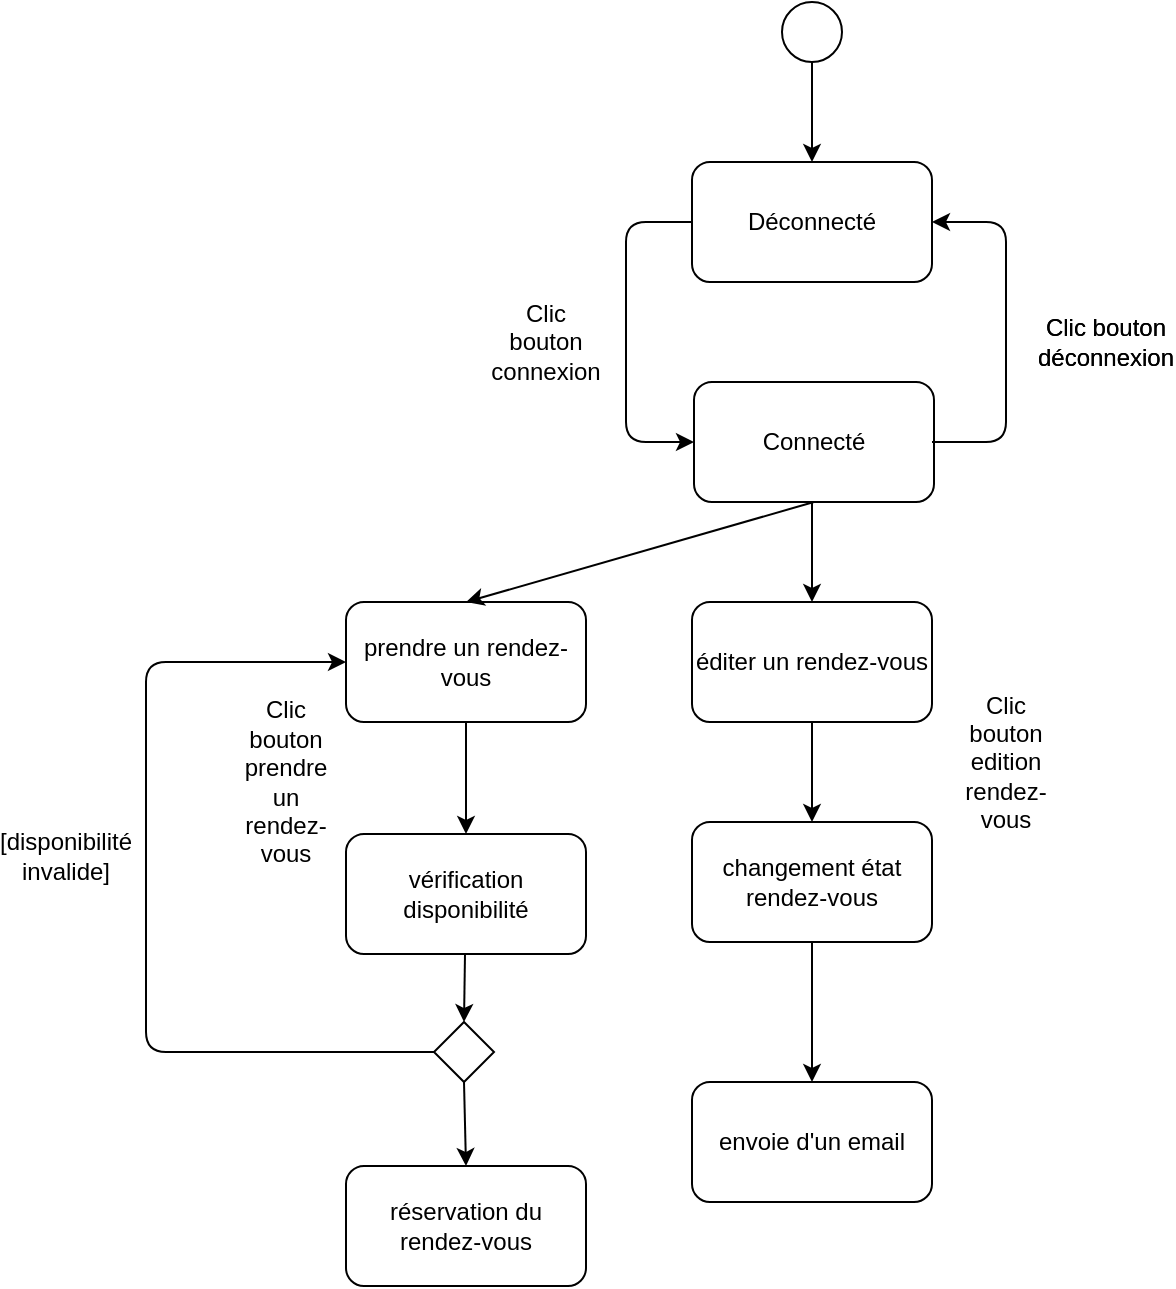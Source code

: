 <mxfile version="14.4.4" type="github">
  <diagram id="prtHgNgQTEPvFCAcTncT" name="Page-1">
    <mxGraphModel dx="1564" dy="882" grid="1" gridSize="10" guides="1" tooltips="1" connect="1" arrows="1" fold="1" page="1" pageScale="1" pageWidth="827" pageHeight="1169" math="0" shadow="0">
      <root>
        <mxCell id="0" />
        <mxCell id="1" parent="0" />
        <mxCell id="nJMoT2Qbl9n6ZQ9c5znX-2" value="Déconnecté" style="rounded=1;whiteSpace=wrap;html=1;strokeWidth=1;" vertex="1" parent="1">
          <mxGeometry x="353" y="150" width="120" height="60" as="geometry" />
        </mxCell>
        <mxCell id="nJMoT2Qbl9n6ZQ9c5znX-3" value="" style="ellipse;whiteSpace=wrap;html=1;aspect=fixed;strokeWidth=1;labelBackgroundColor=#000000;labelBorderColor=#000000;" vertex="1" parent="1">
          <mxGeometry x="398" y="70" width="30" height="30" as="geometry" />
        </mxCell>
        <mxCell id="nJMoT2Qbl9n6ZQ9c5znX-6" value="Connecté" style="rounded=1;whiteSpace=wrap;html=1;labelBackgroundColor=none;strokeWidth=1;" vertex="1" parent="1">
          <mxGeometry x="354" y="260" width="120" height="60" as="geometry" />
        </mxCell>
        <mxCell id="nJMoT2Qbl9n6ZQ9c5znX-8" value="prendre un rendez-vous" style="rounded=1;whiteSpace=wrap;html=1;labelBackgroundColor=none;strokeWidth=1;" vertex="1" parent="1">
          <mxGeometry x="180" y="370" width="120" height="60" as="geometry" />
        </mxCell>
        <mxCell id="nJMoT2Qbl9n6ZQ9c5znX-19" value="" style="edgeStyle=elbowEdgeStyle;elbow=horizontal;endArrow=classic;html=1;entryX=1;entryY=0.5;entryDx=0;entryDy=0;" edge="1" parent="1" target="nJMoT2Qbl9n6ZQ9c5znX-2">
          <mxGeometry width="50" height="50" relative="1" as="geometry">
            <mxPoint x="473" y="290" as="sourcePoint" />
            <mxPoint x="523" y="180" as="targetPoint" />
            <Array as="points">
              <mxPoint x="510" y="230" />
            </Array>
          </mxGeometry>
        </mxCell>
        <mxCell id="nJMoT2Qbl9n6ZQ9c5znX-20" value="Clic bouton déconnexion" style="text;html=1;strokeColor=none;fillColor=none;align=center;verticalAlign=middle;whiteSpace=wrap;rounded=0;labelBackgroundColor=none;" vertex="1" parent="1">
          <mxGeometry x="540" y="230" width="40" height="20" as="geometry" />
        </mxCell>
        <mxCell id="nJMoT2Qbl9n6ZQ9c5znX-21" value="" style="edgeStyle=elbowEdgeStyle;elbow=horizontal;endArrow=classic;html=1;exitX=0;exitY=0.5;exitDx=0;exitDy=0;entryX=0;entryY=0.5;entryDx=0;entryDy=0;" edge="1" parent="1" source="nJMoT2Qbl9n6ZQ9c5znX-2" target="nJMoT2Qbl9n6ZQ9c5znX-6">
          <mxGeometry width="50" height="50" relative="1" as="geometry">
            <mxPoint x="380" y="370" as="sourcePoint" />
            <mxPoint x="330" y="300" as="targetPoint" />
            <Array as="points">
              <mxPoint x="320" y="240" />
            </Array>
          </mxGeometry>
        </mxCell>
        <mxCell id="nJMoT2Qbl9n6ZQ9c5znX-22" value="&lt;div&gt;Clic bouton &lt;br&gt;&lt;/div&gt;&lt;div&gt;connexion&lt;/div&gt;" style="text;html=1;strokeColor=none;fillColor=none;align=center;verticalAlign=middle;whiteSpace=wrap;rounded=0;labelBackgroundColor=none;" vertex="1" parent="1">
          <mxGeometry x="260" y="230" width="40" height="20" as="geometry" />
        </mxCell>
        <mxCell id="nJMoT2Qbl9n6ZQ9c5znX-23" value="" style="endArrow=classic;html=1;entryX=0.5;entryY=0;entryDx=0;entryDy=0;exitX=0.5;exitY=1;exitDx=0;exitDy=0;" edge="1" parent="1" source="nJMoT2Qbl9n6ZQ9c5znX-6" target="nJMoT2Qbl9n6ZQ9c5znX-8">
          <mxGeometry width="50" height="50" relative="1" as="geometry">
            <mxPoint x="380" y="370" as="sourcePoint" />
            <mxPoint x="430" y="320" as="targetPoint" />
          </mxGeometry>
        </mxCell>
        <mxCell id="nJMoT2Qbl9n6ZQ9c5znX-24" value="vérification disponibilité" style="rounded=1;whiteSpace=wrap;html=1;labelBackgroundColor=none;strokeWidth=1;" vertex="1" parent="1">
          <mxGeometry x="180" y="486" width="120" height="60" as="geometry" />
        </mxCell>
        <mxCell id="nJMoT2Qbl9n6ZQ9c5znX-25" value="" style="endArrow=classic;html=1;entryX=0.5;entryY=0;entryDx=0;entryDy=0;exitX=0.5;exitY=1;exitDx=0;exitDy=0;" edge="1" parent="1" source="nJMoT2Qbl9n6ZQ9c5znX-8" target="nJMoT2Qbl9n6ZQ9c5znX-24">
          <mxGeometry width="50" height="50" relative="1" as="geometry">
            <mxPoint x="414" y="320" as="sourcePoint" />
            <mxPoint x="240" y="370" as="targetPoint" />
            <Array as="points" />
          </mxGeometry>
        </mxCell>
        <mxCell id="nJMoT2Qbl9n6ZQ9c5znX-26" value="Clic bouton déconnexion" style="text;html=1;strokeColor=none;fillColor=none;align=center;verticalAlign=middle;whiteSpace=wrap;rounded=0;labelBackgroundColor=none;" vertex="1" parent="1">
          <mxGeometry x="540" y="230" width="40" height="20" as="geometry" />
        </mxCell>
        <mxCell id="nJMoT2Qbl9n6ZQ9c5znX-28" value="Clic bouton prendre un rendez-vous" style="text;html=1;strokeColor=none;fillColor=none;align=center;verticalAlign=middle;whiteSpace=wrap;rounded=0;labelBackgroundColor=none;" vertex="1" parent="1">
          <mxGeometry x="130" y="450" width="40" height="20" as="geometry" />
        </mxCell>
        <mxCell id="nJMoT2Qbl9n6ZQ9c5znX-30" value="réservation du rendez-vous" style="rounded=1;whiteSpace=wrap;html=1;labelBackgroundColor=none;strokeWidth=1;" vertex="1" parent="1">
          <mxGeometry x="180" y="652" width="120" height="60" as="geometry" />
        </mxCell>
        <mxCell id="nJMoT2Qbl9n6ZQ9c5znX-31" value="" style="endArrow=classic;html=1;entryX=0.5;entryY=0;entryDx=0;entryDy=0;exitX=0.5;exitY=1;exitDx=0;exitDy=0;" edge="1" parent="1" source="nJMoT2Qbl9n6ZQ9c5znX-41" target="nJMoT2Qbl9n6ZQ9c5znX-30">
          <mxGeometry width="50" height="50" relative="1" as="geometry">
            <mxPoint x="239.5" y="546" as="sourcePoint" />
            <mxPoint x="239.5" y="602" as="targetPoint" />
            <Array as="points" />
          </mxGeometry>
        </mxCell>
        <mxCell id="nJMoT2Qbl9n6ZQ9c5znX-32" value="" style="endArrow=classic;html=1;entryX=0.5;entryY=0;entryDx=0;entryDy=0;exitX=0.5;exitY=1;exitDx=0;exitDy=0;" edge="1" parent="1" source="nJMoT2Qbl9n6ZQ9c5znX-3" target="nJMoT2Qbl9n6ZQ9c5znX-2">
          <mxGeometry width="50" height="50" relative="1" as="geometry">
            <mxPoint x="260" y="400" as="sourcePoint" />
            <mxPoint x="310" y="350" as="targetPoint" />
          </mxGeometry>
        </mxCell>
        <mxCell id="nJMoT2Qbl9n6ZQ9c5znX-33" value="éditer un rendez-vous" style="rounded=1;whiteSpace=wrap;html=1;labelBackgroundColor=none;strokeWidth=1;" vertex="1" parent="1">
          <mxGeometry x="353" y="370" width="120" height="60" as="geometry" />
        </mxCell>
        <mxCell id="nJMoT2Qbl9n6ZQ9c5znX-35" value="" style="endArrow=classic;html=1;entryX=0.5;entryY=0;entryDx=0;entryDy=0;" edge="1" parent="1" target="nJMoT2Qbl9n6ZQ9c5znX-33">
          <mxGeometry width="50" height="50" relative="1" as="geometry">
            <mxPoint x="413" y="320" as="sourcePoint" />
            <mxPoint x="440" y="340" as="targetPoint" />
          </mxGeometry>
        </mxCell>
        <mxCell id="nJMoT2Qbl9n6ZQ9c5znX-36" value="changement état rendez-vous" style="rounded=1;whiteSpace=wrap;html=1;labelBackgroundColor=none;strokeWidth=1;" vertex="1" parent="1">
          <mxGeometry x="353" y="480" width="120" height="60" as="geometry" />
        </mxCell>
        <mxCell id="nJMoT2Qbl9n6ZQ9c5znX-37" value="envoie d&#39;un email" style="rounded=1;whiteSpace=wrap;html=1;labelBackgroundColor=none;strokeWidth=1;" vertex="1" parent="1">
          <mxGeometry x="353" y="610" width="120" height="60" as="geometry" />
        </mxCell>
        <mxCell id="nJMoT2Qbl9n6ZQ9c5znX-38" value="" style="endArrow=classic;html=1;entryX=0.5;entryY=0;entryDx=0;entryDy=0;exitX=0.5;exitY=1;exitDx=0;exitDy=0;" edge="1" parent="1" source="nJMoT2Qbl9n6ZQ9c5znX-33" target="nJMoT2Qbl9n6ZQ9c5znX-36">
          <mxGeometry width="50" height="50" relative="1" as="geometry">
            <mxPoint x="260" y="400" as="sourcePoint" />
            <mxPoint x="310" y="350" as="targetPoint" />
          </mxGeometry>
        </mxCell>
        <mxCell id="nJMoT2Qbl9n6ZQ9c5znX-39" value="" style="endArrow=classic;html=1;entryX=0.5;entryY=0;entryDx=0;entryDy=0;exitX=0.5;exitY=1;exitDx=0;exitDy=0;" edge="1" parent="1" source="nJMoT2Qbl9n6ZQ9c5znX-36" target="nJMoT2Qbl9n6ZQ9c5znX-37">
          <mxGeometry width="50" height="50" relative="1" as="geometry">
            <mxPoint x="260" y="400" as="sourcePoint" />
            <mxPoint x="310" y="350" as="targetPoint" />
          </mxGeometry>
        </mxCell>
        <mxCell id="nJMoT2Qbl9n6ZQ9c5znX-40" value="Clic bouton edition rendez-vous" style="text;html=1;strokeColor=none;fillColor=none;align=center;verticalAlign=middle;whiteSpace=wrap;rounded=0;labelBackgroundColor=none;" vertex="1" parent="1">
          <mxGeometry x="490" y="440" width="40" height="20" as="geometry" />
        </mxCell>
        <mxCell id="nJMoT2Qbl9n6ZQ9c5znX-41" value="" style="rhombus;whiteSpace=wrap;html=1;labelBackgroundColor=none;strokeWidth=1;" vertex="1" parent="1">
          <mxGeometry x="224" y="580" width="30" height="30" as="geometry" />
        </mxCell>
        <mxCell id="nJMoT2Qbl9n6ZQ9c5znX-42" value="" style="endArrow=classic;html=1;entryX=0.5;entryY=0;entryDx=0;entryDy=0;exitX=0.5;exitY=1;exitDx=0;exitDy=0;" edge="1" parent="1" target="nJMoT2Qbl9n6ZQ9c5znX-41">
          <mxGeometry width="50" height="50" relative="1" as="geometry">
            <mxPoint x="239.5" y="546" as="sourcePoint" />
            <mxPoint x="240" y="610" as="targetPoint" />
            <Array as="points" />
          </mxGeometry>
        </mxCell>
        <mxCell id="nJMoT2Qbl9n6ZQ9c5znX-43" value="" style="edgeStyle=elbowEdgeStyle;elbow=horizontal;endArrow=classic;html=1;entryX=0;entryY=0.5;entryDx=0;entryDy=0;exitX=0;exitY=0.5;exitDx=0;exitDy=0;" edge="1" parent="1" source="nJMoT2Qbl9n6ZQ9c5znX-41" target="nJMoT2Qbl9n6ZQ9c5znX-8">
          <mxGeometry width="50" height="50" relative="1" as="geometry">
            <mxPoint x="260" y="470" as="sourcePoint" />
            <mxPoint x="310" y="420" as="targetPoint" />
            <Array as="points">
              <mxPoint x="80" y="510" />
            </Array>
          </mxGeometry>
        </mxCell>
        <mxCell id="nJMoT2Qbl9n6ZQ9c5znX-44" value="[disponibilité invalide]" style="text;html=1;strokeColor=none;fillColor=none;align=center;verticalAlign=middle;whiteSpace=wrap;rounded=0;labelBackgroundColor=none;" vertex="1" parent="1">
          <mxGeometry x="20" y="487" width="40" height="20" as="geometry" />
        </mxCell>
      </root>
    </mxGraphModel>
  </diagram>
</mxfile>
